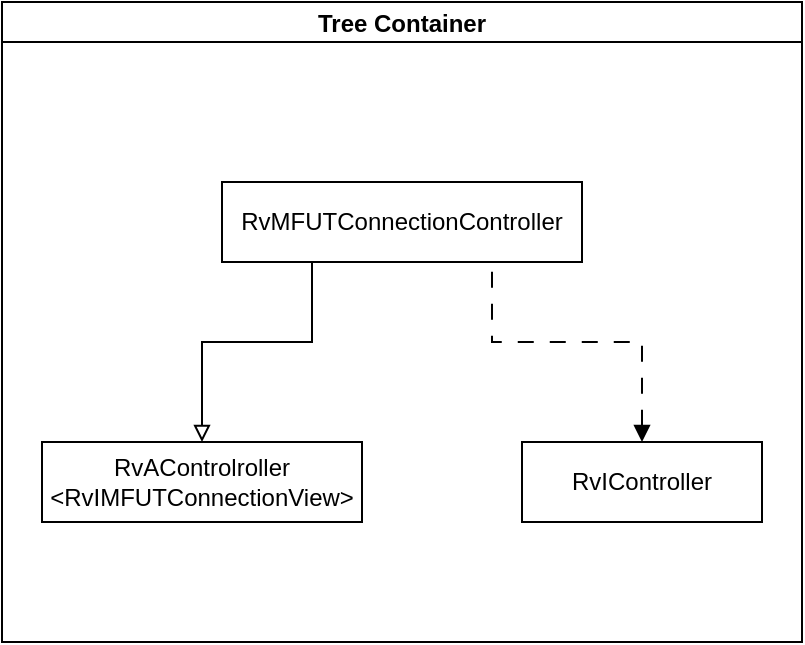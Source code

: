 <mxfile version="23.0.0" type="github">
  <diagram id="wFE0QG_FPsp0jaGvCLVb" name="Page-1">
    <mxGraphModel dx="1509" dy="583" grid="1" gridSize="10" guides="1" tooltips="1" connect="1" arrows="1" fold="1" page="1" pageScale="1" pageWidth="850" pageHeight="1100" math="0" shadow="0">
      <root>
        <mxCell id="0" />
        <mxCell id="1" parent="0" />
        <mxCell id="13HNBImT1iel1ORn8kl3-3" value="Tree Container" style="swimlane;startSize=20;horizontal=1;containerType=tree;" vertex="1" parent="1">
          <mxGeometry x="225" y="310" width="400" height="320" as="geometry" />
        </mxCell>
        <mxCell id="13HNBImT1iel1ORn8kl3-5" value="RvMFUTConnectionController" style="whiteSpace=wrap;html=1;treeFolding=1;treeMoving=1;newEdgeStyle={&quot;edgeStyle&quot;:&quot;elbowEdgeStyle&quot;,&quot;startArrow&quot;:&quot;none&quot;,&quot;endArrow&quot;:&quot;none&quot;};" vertex="1" parent="13HNBImT1iel1ORn8kl3-3">
          <mxGeometry x="110" y="90" width="180" height="40" as="geometry" />
        </mxCell>
        <mxCell id="13HNBImT1iel1ORn8kl3-6" value="RvAControlroller&lt;br&gt;&amp;lt;RvIMFUTConnectionView&amp;gt;" style="whiteSpace=wrap;html=1;treeFolding=1;treeMoving=1;newEdgeStyle={&quot;edgeStyle&quot;:&quot;elbowEdgeStyle&quot;,&quot;startArrow&quot;:&quot;none&quot;,&quot;endArrow&quot;:&quot;none&quot;};" vertex="1" parent="13HNBImT1iel1ORn8kl3-3">
          <mxGeometry x="20" y="220" width="160" height="40" as="geometry" />
        </mxCell>
        <mxCell id="13HNBImT1iel1ORn8kl3-7" value="RvIController" style="whiteSpace=wrap;html=1;treeFolding=1;treeMoving=1;newEdgeStyle={&quot;edgeStyle&quot;:&quot;elbowEdgeStyle&quot;,&quot;startArrow&quot;:&quot;none&quot;,&quot;endArrow&quot;:&quot;none&quot;};" vertex="1" parent="13HNBImT1iel1ORn8kl3-3">
          <mxGeometry x="260" y="220" width="120" height="40" as="geometry" />
        </mxCell>
        <mxCell id="13HNBImT1iel1ORn8kl3-8" value="" style="endArrow=none;html=1;rounded=0;entryX=0.25;entryY=1;entryDx=0;entryDy=0;exitX=0.5;exitY=0;exitDx=0;exitDy=0;endFill=0;startArrow=block;startFill=0;" edge="1" parent="13HNBImT1iel1ORn8kl3-3" source="13HNBImT1iel1ORn8kl3-6" target="13HNBImT1iel1ORn8kl3-5">
          <mxGeometry width="50" height="50" relative="1" as="geometry">
            <mxPoint x="265" y="270" as="sourcePoint" />
            <mxPoint x="315" y="220" as="targetPoint" />
            <Array as="points">
              <mxPoint x="100" y="170" />
              <mxPoint x="155" y="170" />
            </Array>
          </mxGeometry>
        </mxCell>
        <mxCell id="13HNBImT1iel1ORn8kl3-9" value="" style="endArrow=none;html=1;rounded=0;entryX=0.75;entryY=1;entryDx=0;entryDy=0;exitX=0.5;exitY=0;exitDx=0;exitDy=0;endFill=0;startArrow=block;startFill=1;dashed=1;dashPattern=8 8;" edge="1" parent="13HNBImT1iel1ORn8kl3-3" source="13HNBImT1iel1ORn8kl3-7" target="13HNBImT1iel1ORn8kl3-5">
          <mxGeometry width="50" height="50" relative="1" as="geometry">
            <mxPoint x="110" y="230" as="sourcePoint" />
            <mxPoint x="210" y="140" as="targetPoint" />
            <Array as="points">
              <mxPoint x="320" y="170" />
              <mxPoint x="245" y="170" />
            </Array>
          </mxGeometry>
        </mxCell>
      </root>
    </mxGraphModel>
  </diagram>
</mxfile>
